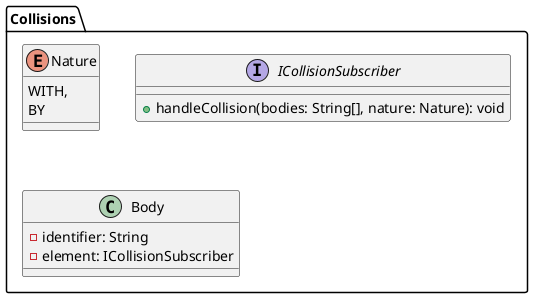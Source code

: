 @startuml
/'
  TODO: By applying dependency injection the collisions can be handled by a CollisionsHandler
  instead of the element itself.
'/
package "Collisions" {
  ' collided WITH x
  ' have been collided BY x
  enum Nature {
    WITH,
    BY
  }

  interface ICollisionSubscriber {
    + handleCollision(bodies: String[], nature: Nature): void
  }

  class Body {
    - identifier: String
    - element: ICollisionSubscriber
  }
}
@enduml

